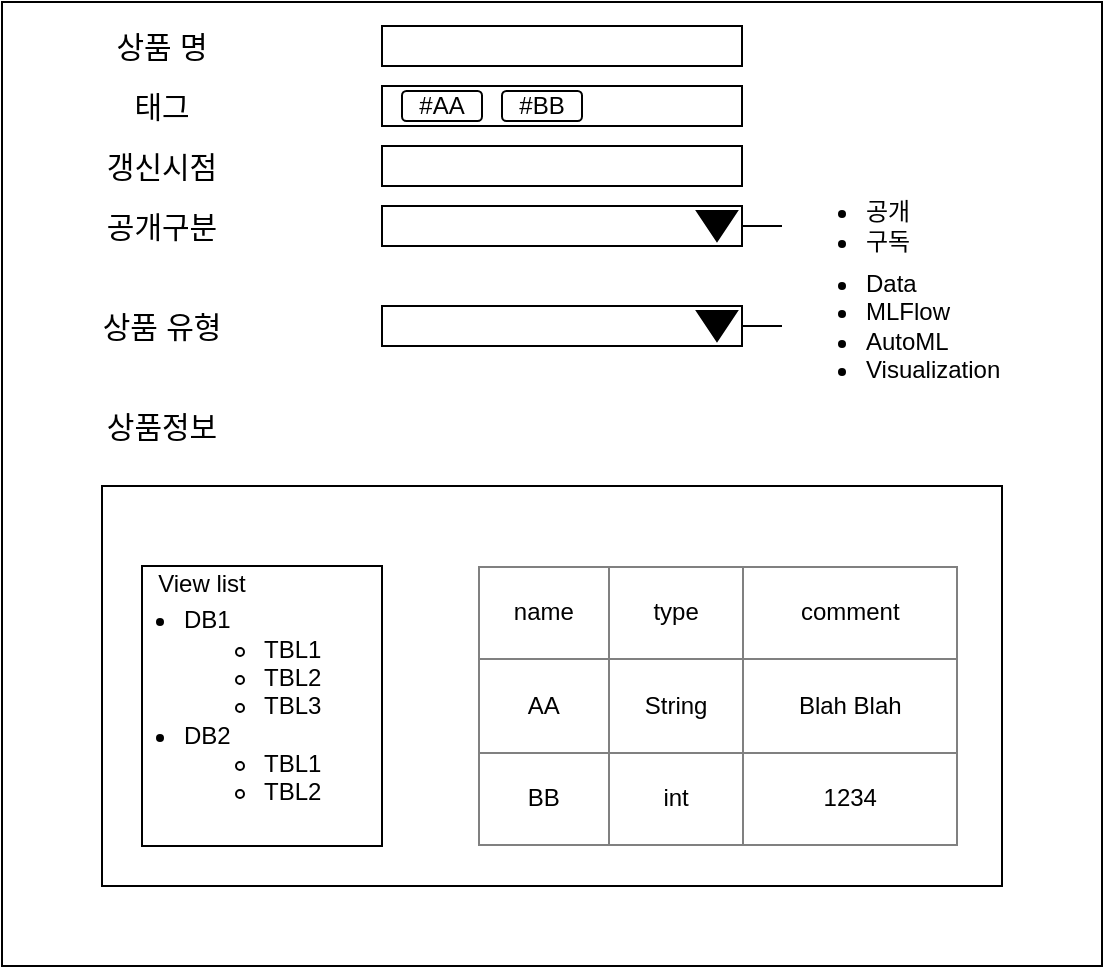 <mxfile version="12.1.4" type="github" pages="1">
  <diagram id="z8MH2jhFX24f1HsS23_0" name="페이지-1">
    <mxGraphModel dx="1422" dy="802" grid="1" gridSize="10" guides="1" tooltips="1" connect="1" arrows="1" fold="1" page="1" pageScale="1" pageWidth="1169" pageHeight="827" math="0" shadow="0">
      <root>
        <mxCell id="0"/>
        <mxCell id="1" parent="0"/>
        <mxCell id="1nAjEGyVLZItmqGtWE9r-61" value="" style="rounded=0;whiteSpace=wrap;html=1;fillColor=#FFFFFF;" parent="1" vertex="1">
          <mxGeometry x="40" y="18" width="550" height="482" as="geometry"/>
        </mxCell>
        <mxCell id="1nAjEGyVLZItmqGtWE9r-1" value="&lt;font style=&quot;font-size: 15px&quot;&gt;상품 명&lt;/font&gt;" style="text;html=1;strokeColor=none;fillColor=none;align=center;verticalAlign=middle;whiteSpace=wrap;rounded=0;" parent="1" vertex="1">
          <mxGeometry x="50" y="30" width="140" height="20" as="geometry"/>
        </mxCell>
        <mxCell id="1nAjEGyVLZItmqGtWE9r-7" value="&lt;span style=&quot;font-size: 15px&quot;&gt;상품 유형&lt;/span&gt;" style="text;html=1;strokeColor=none;fillColor=none;align=center;verticalAlign=middle;whiteSpace=wrap;rounded=0;" parent="1" vertex="1">
          <mxGeometry x="50" y="170" width="140" height="20" as="geometry"/>
        </mxCell>
        <mxCell id="1nAjEGyVLZItmqGtWE9r-8" value="&lt;span style=&quot;font-size: 15px&quot;&gt;태그&lt;br&gt;&lt;/span&gt;" style="text;html=1;strokeColor=none;fillColor=none;align=center;verticalAlign=middle;whiteSpace=wrap;rounded=0;" parent="1" vertex="1">
          <mxGeometry x="50" y="60" width="140" height="20" as="geometry"/>
        </mxCell>
        <mxCell id="1nAjEGyVLZItmqGtWE9r-9" value="&lt;span style=&quot;font-size: 15px&quot;&gt;갱신시점&lt;/span&gt;" style="text;html=1;strokeColor=none;fillColor=none;align=center;verticalAlign=middle;whiteSpace=wrap;rounded=0;" parent="1" vertex="1">
          <mxGeometry x="50" y="90" width="140" height="20" as="geometry"/>
        </mxCell>
        <mxCell id="1nAjEGyVLZItmqGtWE9r-10" value="&lt;span style=&quot;font-size: 15px&quot;&gt;공개구분&lt;/span&gt;" style="text;html=1;strokeColor=none;fillColor=none;align=center;verticalAlign=middle;whiteSpace=wrap;rounded=0;" parent="1" vertex="1">
          <mxGeometry x="50" y="120" width="140" height="20" as="geometry"/>
        </mxCell>
        <mxCell id="1nAjEGyVLZItmqGtWE9r-14" value="&lt;span style=&quot;font-size: 15px&quot;&gt;상품정보&lt;/span&gt;" style="text;html=1;strokeColor=none;fillColor=none;align=center;verticalAlign=middle;whiteSpace=wrap;rounded=0;" parent="1" vertex="1">
          <mxGeometry x="50" y="220" width="140" height="20" as="geometry"/>
        </mxCell>
        <mxCell id="1nAjEGyVLZItmqGtWE9r-15" value="" style="rounded=0;whiteSpace=wrap;html=1;" parent="1" vertex="1">
          <mxGeometry x="230" y="30" width="180" height="20" as="geometry"/>
        </mxCell>
        <mxCell id="1nAjEGyVLZItmqGtWE9r-16" value="" style="rounded=0;whiteSpace=wrap;html=1;" parent="1" vertex="1">
          <mxGeometry x="230" y="170" width="180" height="20" as="geometry"/>
        </mxCell>
        <mxCell id="1nAjEGyVLZItmqGtWE9r-18" value="" style="rounded=0;whiteSpace=wrap;html=1;" parent="1" vertex="1">
          <mxGeometry x="230" y="60" width="180" height="20" as="geometry"/>
        </mxCell>
        <mxCell id="1nAjEGyVLZItmqGtWE9r-19" value="" style="rounded=0;whiteSpace=wrap;html=1;" parent="1" vertex="1">
          <mxGeometry x="230" y="90" width="180" height="20" as="geometry"/>
        </mxCell>
        <mxCell id="1nAjEGyVLZItmqGtWE9r-20" value="" style="rounded=0;whiteSpace=wrap;html=1;" parent="1" vertex="1">
          <mxGeometry x="230" y="120" width="180" height="20" as="geometry"/>
        </mxCell>
        <mxCell id="1nAjEGyVLZItmqGtWE9r-22" value="" style="triangle;whiteSpace=wrap;html=1;rotation=90;fillColor=#000000;" parent="1" vertex="1">
          <mxGeometry x="390" y="170" width="15" height="20" as="geometry"/>
        </mxCell>
        <mxCell id="1nAjEGyVLZItmqGtWE9r-23" value="" style="endArrow=none;html=1;exitX=1;exitY=0.5;exitDx=0;exitDy=0;" parent="1" source="1nAjEGyVLZItmqGtWE9r-16" edge="1">
          <mxGeometry width="50" height="50" relative="1" as="geometry">
            <mxPoint x="450" y="220" as="sourcePoint"/>
            <mxPoint x="430" y="180" as="targetPoint"/>
          </mxGeometry>
        </mxCell>
        <mxCell id="1nAjEGyVLZItmqGtWE9r-25" value="#AA" style="rounded=1;whiteSpace=wrap;html=1;fillColor=#FFFFFF;" parent="1" vertex="1">
          <mxGeometry x="240" y="62.5" width="40" height="15" as="geometry"/>
        </mxCell>
        <mxCell id="1nAjEGyVLZItmqGtWE9r-27" value="#BB" style="rounded=1;whiteSpace=wrap;html=1;fillColor=#FFFFFF;" parent="1" vertex="1">
          <mxGeometry x="290" y="62.5" width="40" height="15" as="geometry"/>
        </mxCell>
        <mxCell id="1nAjEGyVLZItmqGtWE9r-28" value="&lt;ul&gt;&lt;li&gt;Data&lt;br&gt;&lt;/li&gt;&lt;li&gt;MLFlow&lt;/li&gt;&lt;li&gt;AutoML&lt;/li&gt;&lt;li&gt;Visualization&lt;/li&gt;&lt;/ul&gt;" style="text;html=1;strokeColor=none;fillColor=none;align=left;verticalAlign=middle;whiteSpace=wrap;rounded=0;" parent="1" vertex="1">
          <mxGeometry x="430" y="150" width="110" height="60" as="geometry"/>
        </mxCell>
        <mxCell id="1nAjEGyVLZItmqGtWE9r-29" value="" style="triangle;whiteSpace=wrap;html=1;rotation=90;fillColor=#000000;" parent="1" vertex="1">
          <mxGeometry x="390" y="120" width="15" height="20" as="geometry"/>
        </mxCell>
        <mxCell id="1nAjEGyVLZItmqGtWE9r-30" value="&lt;ul&gt;&lt;li&gt;공개&lt;/li&gt;&lt;li&gt;구독&lt;/li&gt;&lt;/ul&gt;" style="text;html=1;strokeColor=none;fillColor=none;align=left;verticalAlign=middle;whiteSpace=wrap;rounded=0;" parent="1" vertex="1">
          <mxGeometry x="430" y="100" width="110" height="60" as="geometry"/>
        </mxCell>
        <mxCell id="1nAjEGyVLZItmqGtWE9r-31" value="" style="endArrow=none;html=1;exitX=1;exitY=0.5;exitDx=0;exitDy=0;" parent="1" edge="1">
          <mxGeometry width="50" height="50" relative="1" as="geometry">
            <mxPoint x="410.0" y="130" as="sourcePoint"/>
            <mxPoint x="430" y="130" as="targetPoint"/>
          </mxGeometry>
        </mxCell>
        <mxCell id="1nAjEGyVLZItmqGtWE9r-34" value="" style="rounded=0;whiteSpace=wrap;html=1;fillColor=#FFFFFF;" parent="1" vertex="1">
          <mxGeometry x="90" y="260" width="450" height="200" as="geometry"/>
        </mxCell>
        <mxCell id="1nAjEGyVLZItmqGtWE9r-35" value="&lt;ul&gt;&lt;li&gt;DB1&lt;/li&gt;&lt;ul&gt;&lt;li&gt;TBL1&lt;/li&gt;&lt;li&gt;TBL2&lt;/li&gt;&lt;li&gt;TBL3&lt;/li&gt;&lt;/ul&gt;&lt;li&gt;DB2&lt;/li&gt;&lt;ul&gt;&lt;li&gt;TBL1&lt;/li&gt;&lt;li&gt;TBL2&lt;/li&gt;&lt;/ul&gt;&lt;/ul&gt;" style="rounded=0;whiteSpace=wrap;html=1;fillColor=#FFFFFF;align=left;spacingLeft=-21;" parent="1" vertex="1">
          <mxGeometry x="110" y="300" width="120" height="140" as="geometry"/>
        </mxCell>
        <mxCell id="1nAjEGyVLZItmqGtWE9r-41" value="&lt;table border=&quot;1&quot; width=&quot;100%&quot; style=&quot;width: 100% ; height: 100% ; border-collapse: collapse&quot;&gt;&lt;tbody&gt;&lt;tr&gt;&lt;td align=&quot;center&quot;&gt;name&lt;/td&gt;&lt;td align=&quot;center&quot;&gt;type&lt;/td&gt;&lt;td align=&quot;center&quot;&gt;comment&lt;/td&gt;&lt;/tr&gt;&lt;tr&gt;&lt;td align=&quot;center&quot;&gt;AA&lt;/td&gt;&lt;td align=&quot;center&quot;&gt;String&lt;/td&gt;&lt;td align=&quot;center&quot;&gt;Blah Blah&lt;/td&gt;&lt;/tr&gt;&lt;tr&gt;&lt;td align=&quot;center&quot;&gt;BB&lt;/td&gt;&lt;td align=&quot;center&quot;&gt;int&lt;/td&gt;&lt;td align=&quot;center&quot;&gt;1234&lt;/td&gt;&lt;/tr&gt;&lt;/tbody&gt;&lt;/table&gt;" style="text;html=1;strokeColor=none;fillColor=none;overflow=fill;" parent="1" vertex="1">
          <mxGeometry x="277.5" y="300" width="240" height="140" as="geometry"/>
        </mxCell>
        <mxCell id="Im5WAV0djMjGg8I8kXj9-2" value="View list" style="text;html=1;strokeColor=none;fillColor=none;align=center;verticalAlign=middle;whiteSpace=wrap;rounded=0;" vertex="1" parent="1">
          <mxGeometry x="110" y="291" width="60" height="35" as="geometry"/>
        </mxCell>
      </root>
    </mxGraphModel>
  </diagram>
</mxfile>
